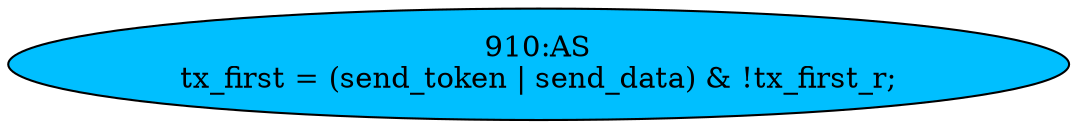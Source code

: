 strict digraph "" {
	node [label="\N"];
	"910:AS"	 [ast="<pyverilog.vparser.ast.Assign object at 0x7f55d3d0f0d0>",
		def_var="['tx_first']",
		fillcolor=deepskyblue,
		label="910:AS
tx_first = (send_token | send_data) & !tx_first_r;",
		statements="[]",
		style=filled,
		typ=Assign,
		use_var="['send_token', 'send_data', 'tx_first_r']"];
}
